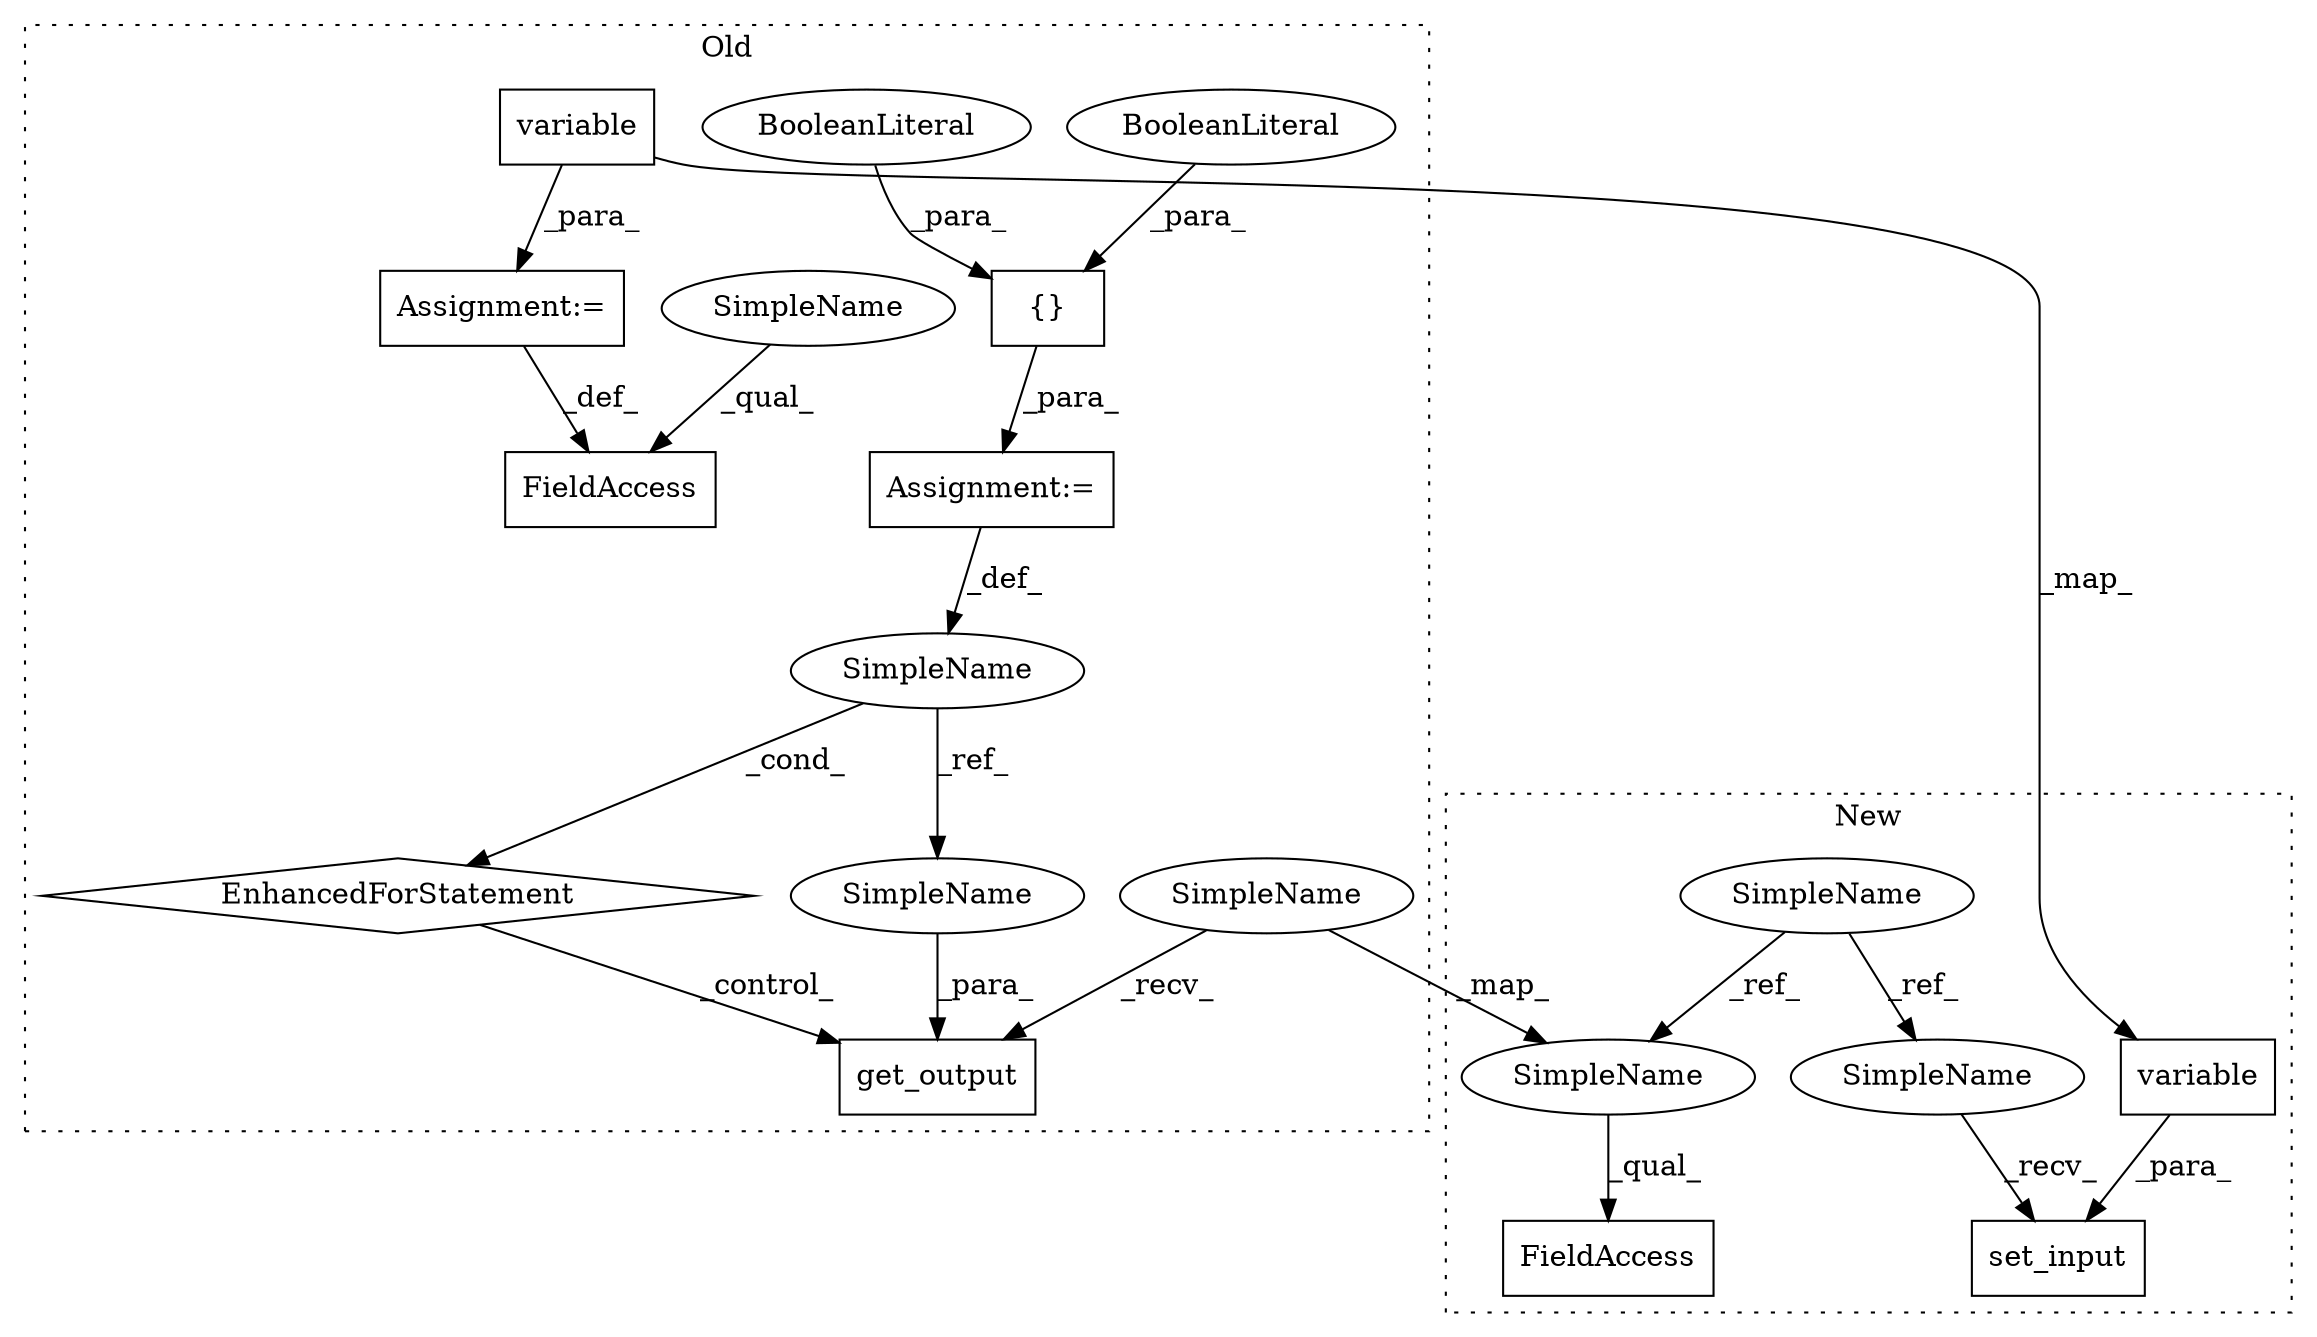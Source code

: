 digraph G {
subgraph cluster0 {
1 [label="get_output" a="32" s="17844,17860" l="11,1" shape="box"];
3 [label="{}" a="4" s="17793,17804" l="1,1" shape="box"];
4 [label="EnhancedForStatement" a="70" s="17718,17805" l="53,2" shape="diamond"];
5 [label="BooleanLiteral" a="9" s="17799" l="5" shape="ellipse"];
6 [label="BooleanLiteral" a="9" s="17794" l="4" shape="ellipse"];
7 [label="SimpleName" a="42" s="17776" l="5" shape="ellipse"];
10 [label="FieldAccess" a="22" s="17671" l="11" shape="box"];
11 [label="variable" a="32" s="17697,17711" l="9,1" shape="box"];
13 [label="Assignment:=" a="7" s="17718,17805" l="53,2" shape="box"];
14 [label="Assignment:=" a="7" s="17682" l="1" shape="box"];
15 [label="SimpleName" a="42" s="17855" l="5" shape="ellipse"];
18 [label="SimpleName" a="42" s="17671" l="5" shape="ellipse"];
19 [label="SimpleName" a="42" s="17838" l="5" shape="ellipse"];
label = "Old";
style="dotted";
}
subgraph cluster1 {
2 [label="set_input" a="32" s="9006,9057" l="10,1" shape="box"];
8 [label="SimpleName" a="42" s="8924" l="5" shape="ellipse"];
9 [label="FieldAccess" a="22" s="9087" l="12" shape="box"];
12 [label="variable" a="32" s="9030,9044" l="9,1" shape="box"];
16 [label="SimpleName" a="42" s="9087" l="5" shape="ellipse"];
17 [label="SimpleName" a="42" s="9000" l="5" shape="ellipse"];
label = "New";
style="dotted";
}
3 -> 13 [label="_para_"];
4 -> 1 [label="_control_"];
5 -> 3 [label="_para_"];
6 -> 3 [label="_para_"];
7 -> 4 [label="_cond_"];
7 -> 15 [label="_ref_"];
8 -> 17 [label="_ref_"];
8 -> 16 [label="_ref_"];
11 -> 14 [label="_para_"];
11 -> 12 [label="_map_"];
12 -> 2 [label="_para_"];
13 -> 7 [label="_def_"];
14 -> 10 [label="_def_"];
15 -> 1 [label="_para_"];
16 -> 9 [label="_qual_"];
17 -> 2 [label="_recv_"];
18 -> 10 [label="_qual_"];
19 -> 16 [label="_map_"];
19 -> 1 [label="_recv_"];
}